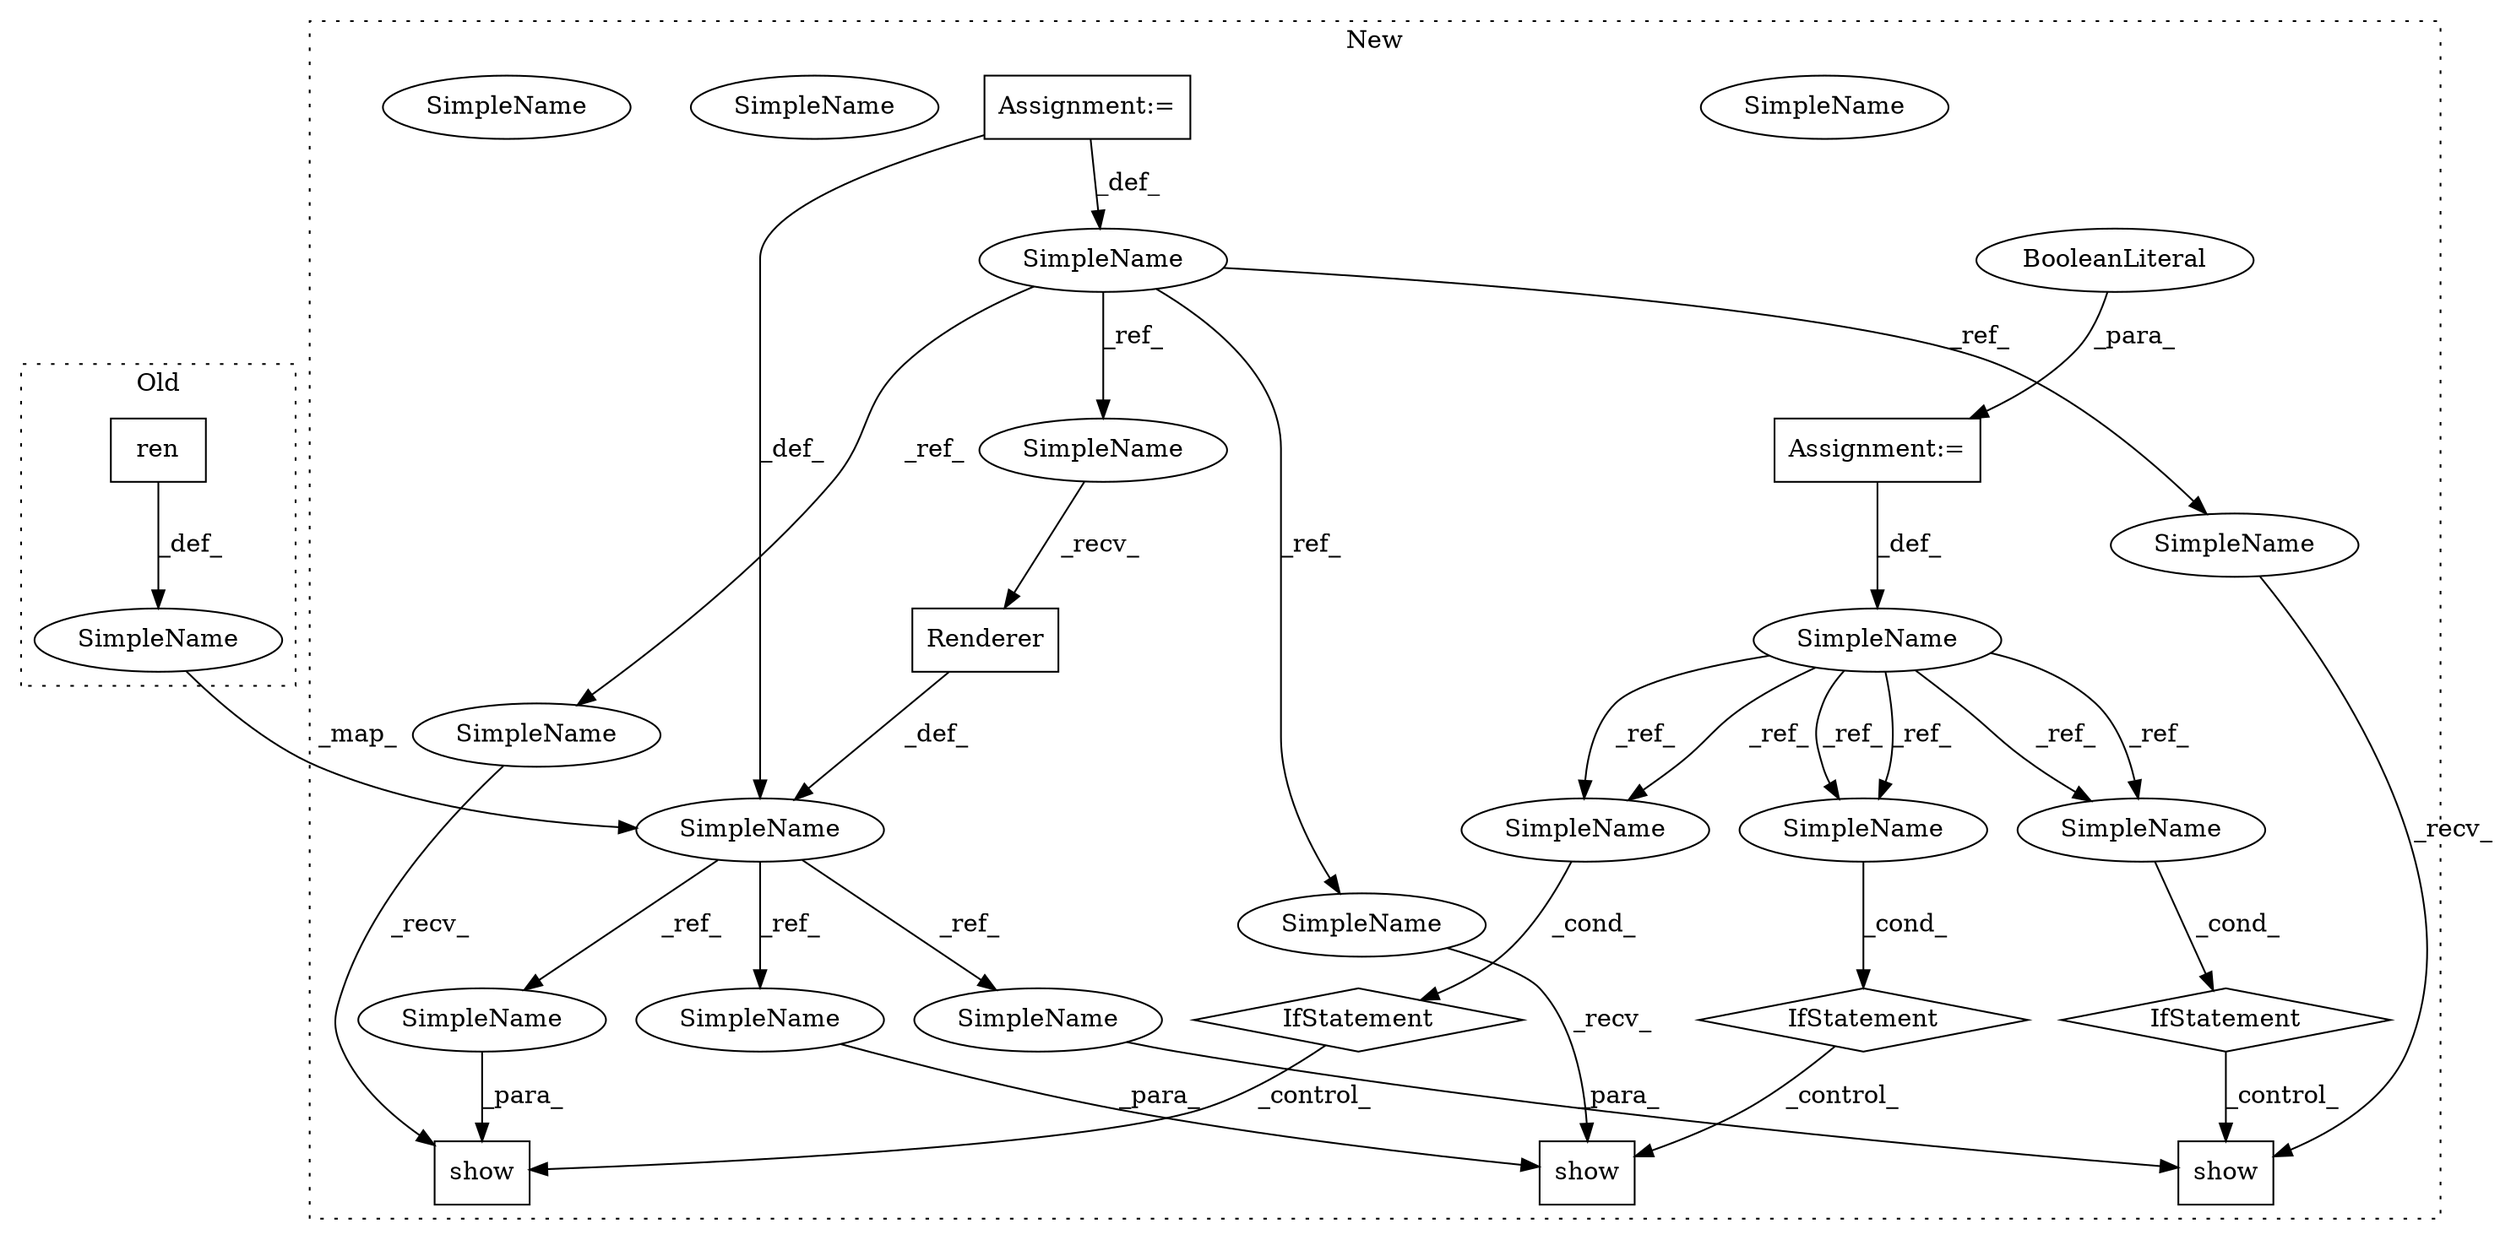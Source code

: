 digraph G {
subgraph cluster0 {
1 [label="ren" a="32" s="2310" l="5" shape="box"];
13 [label="SimpleName" a="42" s="2301" l="3" shape="ellipse"];
label = "Old";
style="dotted";
}
subgraph cluster1 {
2 [label="show" a="32" s="3965,3973" l="5,1" shape="box"];
3 [label="IfStatement" a="25" s="3933,3948" l="4,2" shape="diamond"];
4 [label="Renderer" a="32" s="2591" l="10" shape="box"];
5 [label="Assignment:=" a="7" s="1440" l="1" shape="box"];
6 [label="BooleanLiteral" a="9" s="1441" l="5" shape="ellipse"];
7 [label="SimpleName" a="42" s="3937" l="11" shape="ellipse"];
8 [label="SimpleName" a="42" s="1429" l="11" shape="ellipse"];
9 [label="SimpleName" a="42" s="1150" l="6" shape="ellipse"];
10 [label="Assignment:=" a="7" s="1150" l="6" shape="box"];
11 [label="IfStatement" a="25" s="3690,3705" l="4,2" shape="diamond"];
12 [label="SimpleName" a="42" s="2580" l="3" shape="ellipse"];
14 [label="show" a="32" s="3722,3730" l="5,1" shape="box"];
15 [label="SimpleName" a="42" s="3694" l="11" shape="ellipse"];
16 [label="show" a="32" s="2811,2819" l="5,1" shape="box"];
17 [label="SimpleName" a="42" s="2783" l="11" shape="ellipse"];
18 [label="IfStatement" a="25" s="2779,2794" l="4,2" shape="diamond"];
19 [label="SimpleName" a="42" s="3970" l="3" shape="ellipse"];
20 [label="SimpleName" a="42" s="2816" l="3" shape="ellipse"];
21 [label="SimpleName" a="42" s="3727" l="3" shape="ellipse"];
22 [label="SimpleName" a="42" s="2584" l="6" shape="ellipse"];
23 [label="SimpleName" a="42" s="3958" l="6" shape="ellipse"];
24 [label="SimpleName" a="42" s="2804" l="6" shape="ellipse"];
25 [label="SimpleName" a="42" s="3715" l="6" shape="ellipse"];
26 [label="SimpleName" a="42" s="2783" l="11" shape="ellipse"];
27 [label="SimpleName" a="42" s="3937" l="11" shape="ellipse"];
28 [label="SimpleName" a="42" s="3694" l="11" shape="ellipse"];
label = "New";
style="dotted";
}
1 -> 13 [label="_def_"];
3 -> 2 [label="_control_"];
4 -> 12 [label="_def_"];
5 -> 8 [label="_def_"];
6 -> 5 [label="_para_"];
8 -> 28 [label="_ref_"];
8 -> 27 [label="_ref_"];
8 -> 26 [label="_ref_"];
8 -> 26 [label="_ref_"];
8 -> 27 [label="_ref_"];
8 -> 28 [label="_ref_"];
9 -> 23 [label="_ref_"];
9 -> 24 [label="_ref_"];
9 -> 22 [label="_ref_"];
9 -> 25 [label="_ref_"];
10 -> 9 [label="_def_"];
10 -> 12 [label="_def_"];
11 -> 14 [label="_control_"];
12 -> 20 [label="_ref_"];
12 -> 19 [label="_ref_"];
12 -> 21 [label="_ref_"];
13 -> 12 [label="_map_"];
18 -> 16 [label="_control_"];
19 -> 2 [label="_para_"];
20 -> 16 [label="_para_"];
21 -> 14 [label="_para_"];
22 -> 4 [label="_recv_"];
23 -> 2 [label="_recv_"];
24 -> 16 [label="_recv_"];
25 -> 14 [label="_recv_"];
26 -> 18 [label="_cond_"];
27 -> 3 [label="_cond_"];
28 -> 11 [label="_cond_"];
}